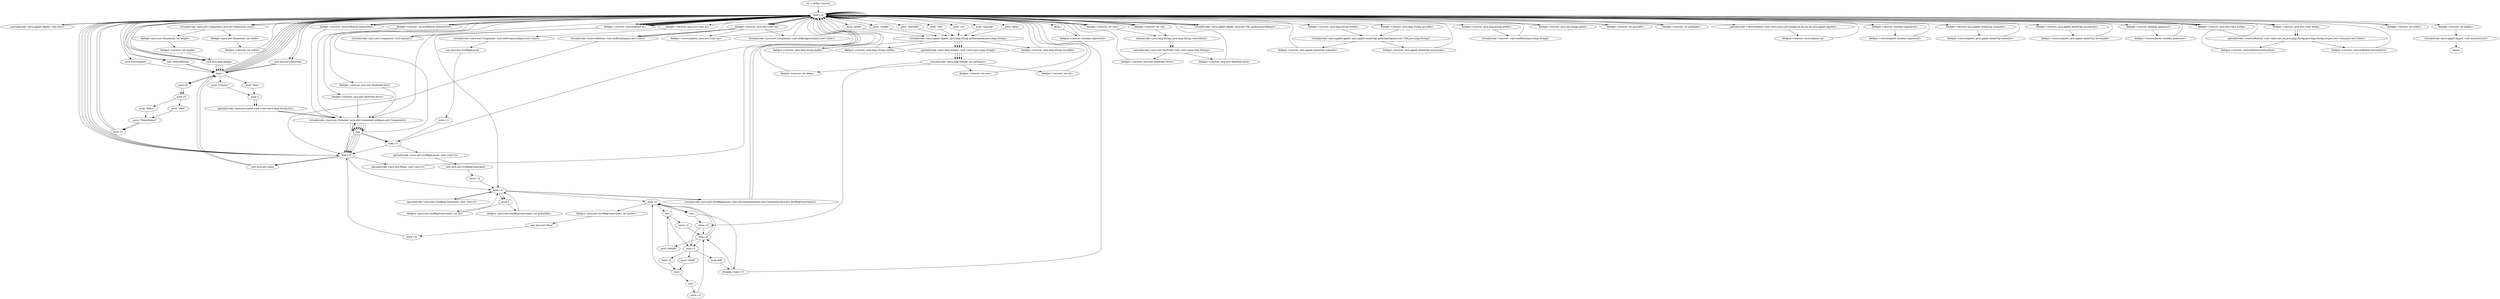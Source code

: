 digraph "" {
    "r0 := @this: recover"
    "load.r r0"
    "r0 := @this: recover"->"load.r r0";
    "specialinvoke <java.applet.Applet: void init()>"
    "load.r r0"->"specialinvoke <java.applet.Applet: void init()>";
    "specialinvoke <java.applet.Applet: void init()>"->"load.r r0";
    "load.r r0"->"load.r r0";
    "virtualinvoke <java.awt.Component: java.awt.Dimension size()>"
    "load.r r0"->"virtualinvoke <java.awt.Component: java.awt.Dimension size()>";
    "fieldget <java.awt.Dimension: int width>"
    "virtualinvoke <java.awt.Component: java.awt.Dimension size()>"->"fieldget <java.awt.Dimension: int width>";
    "fieldput <recover: int width>"
    "fieldget <java.awt.Dimension: int width>"->"fieldput <recover: int width>";
    "fieldput <recover: int width>"->"load.r r0";
    "load.r r0"->"load.r r0";
    "load.r r0"->"virtualinvoke <java.awt.Component: java.awt.Dimension size()>";
    "fieldget <java.awt.Dimension: int height>"
    "virtualinvoke <java.awt.Component: java.awt.Dimension size()>"->"fieldget <java.awt.Dimension: int height>";
    "fieldput <recover: int height>"
    "fieldget <java.awt.Dimension: int height>"->"fieldput <recover: int height>";
    "new java.lang.Integer"
    "fieldput <recover: int height>"->"new java.lang.Integer";
    "dup1.r"
    "new java.lang.Integer"->"dup1.r";
    "dup1.r"->"load.r r0";
    "push \"regcode\""
    "load.r r0"->"push \"regcode\"";
    "virtualinvoke <java.applet.Applet: java.lang.String getParameter(java.lang.String)>"
    "push \"regcode\""->"virtualinvoke <java.applet.Applet: java.lang.String getParameter(java.lang.String)>";
    "specialinvoke <java.lang.Integer: void <init>(java.lang.String)>"
    "virtualinvoke <java.applet.Applet: java.lang.String getParameter(java.lang.String)>"->"specialinvoke <java.lang.Integer: void <init>(java.lang.String)>";
    "virtualinvoke <java.lang.Integer: int intValue()>"
    "specialinvoke <java.lang.Integer: void <init>(java.lang.String)>"->"virtualinvoke <java.lang.Integer: int intValue()>";
    "store.i i0"
    "virtualinvoke <java.lang.Integer: int intValue()>"->"store.i i0";
    "load.i i0"
    "store.i i0"->"load.i i0";
    "push 100000"
    "load.i i0"->"push 100000";
    "div.i"
    "push 100000"->"div.i";
    "store.i i1"
    "div.i"->"store.i i1";
    "store.i i1"->"load.i i0";
    "push 10"
    "load.i i0"->"push 10";
    "push 10"->"div.i";
    "load.i i1"
    "div.i"->"load.i i1";
    "push 10000"
    "load.i i1"->"push 10000";
    "mul.i"
    "push 10000"->"mul.i";
    "sub.i"
    "mul.i"->"sub.i";
    "store.i i2"
    "sub.i"->"store.i i2";
    "store.i i2"->"load.i i0";
    "load.i i0"->"push 10";
    "rem.i"
    "push 10"->"rem.i";
    "rem.i"->"store.i i0";
    "store.i i0"->"load.i i1";
    "push 808"
    "load.i i1"->"push 808";
    "ifcmpne.i load.r r0"
    "push 808"->"ifcmpne.i load.r r0";
    "ifcmpne.i load.r r0"->"load.i i0";
    "load.i i0"->"load.i i1";
    "load.i i2"
    "load.i i1"->"load.i i2";
    "load.i i2"->"mul.i";
    "mul.i"->"push 10";
    "push 10"->"rem.i";
    "rem.i"->"ifcmpne.i load.r r0";
    "ifcmpne.i load.r r0"->"load.r r0";
    "push 1"
    "load.r r0"->"push 1";
    "fieldput <recover: boolean registered>"
    "push 1"->"fieldput <recover: boolean registered>";
    "fieldput <recover: boolean registered>"->"load.r r0";
    "load.r r0"->"new java.lang.Integer";
    "new java.lang.Integer"->"dup1.r";
    "dup1.r"->"load.r r0";
    "push \"delay\""
    "load.r r0"->"push \"delay\"";
    "push \"delay\""->"virtualinvoke <java.applet.Applet: java.lang.String getParameter(java.lang.String)>";
    "virtualinvoke <java.applet.Applet: java.lang.String getParameter(java.lang.String)>"->"specialinvoke <java.lang.Integer: void <init>(java.lang.String)>";
    "specialinvoke <java.lang.Integer: void <init>(java.lang.String)>"->"virtualinvoke <java.lang.Integer: int intValue()>";
    "fieldput <recover: int delay>"
    "virtualinvoke <java.lang.Integer: int intValue()>"->"fieldput <recover: int delay>";
    "fieldput <recover: int delay>"->"load.r r0";
    "load.r r0"->"load.r r0";
    "push \"photo\""
    "load.r r0"->"push \"photo\"";
    "push \"photo\""->"virtualinvoke <java.applet.Applet: java.lang.String getParameter(java.lang.String)>";
    "fieldput <recover: java.lang.String picfile>"
    "virtualinvoke <java.applet.Applet: java.lang.String getParameter(java.lang.String)>"->"fieldput <recover: java.lang.String picfile>";
    "fieldput <recover: java.lang.String picfile>"->"load.r r0";
    "load.r r0"->"load.r r0";
    "push \"winfile\""
    "load.r r0"->"push \"winfile\"";
    "push \"winfile\""->"virtualinvoke <java.applet.Applet: java.lang.String getParameter(java.lang.String)>";
    "fieldput <recover: java.lang.String winfile>"
    "virtualinvoke <java.applet.Applet: java.lang.String getParameter(java.lang.String)>"->"fieldput <recover: java.lang.String winfile>";
    "fieldput <recover: java.lang.String winfile>"->"load.r r0";
    "load.r r0"->"load.r r0";
    "push \"movefile\""
    "load.r r0"->"push \"movefile\"";
    "push \"movefile\""->"virtualinvoke <java.applet.Applet: java.lang.String getParameter(java.lang.String)>";
    "fieldput <recover: java.lang.String movefile>"
    "virtualinvoke <java.applet.Applet: java.lang.String getParameter(java.lang.String)>"->"fieldput <recover: java.lang.String movefile>";
    "fieldput <recover: java.lang.String movefile>"->"load.r r0";
    "load.r r0"->"new java.lang.Integer";
    "new java.lang.Integer"->"dup1.r";
    "dup1.r"->"load.r r0";
    "push \"row\""
    "load.r r0"->"push \"row\"";
    "push \"row\""->"virtualinvoke <java.applet.Applet: java.lang.String getParameter(java.lang.String)>";
    "virtualinvoke <java.applet.Applet: java.lang.String getParameter(java.lang.String)>"->"specialinvoke <java.lang.Integer: void <init>(java.lang.String)>";
    "specialinvoke <java.lang.Integer: void <init>(java.lang.String)>"->"virtualinvoke <java.lang.Integer: int intValue()>";
    "fieldput <recover: int row>"
    "virtualinvoke <java.lang.Integer: int intValue()>"->"fieldput <recover: int row>";
    "fieldput <recover: int row>"->"load.r r0";
    "load.r r0"->"new java.lang.Integer";
    "new java.lang.Integer"->"dup1.r";
    "dup1.r"->"load.r r0";
    "push \"col\""
    "load.r r0"->"push \"col\"";
    "push \"col\""->"virtualinvoke <java.applet.Applet: java.lang.String getParameter(java.lang.String)>";
    "virtualinvoke <java.applet.Applet: java.lang.String getParameter(java.lang.String)>"->"specialinvoke <java.lang.Integer: void <init>(java.lang.String)>";
    "specialinvoke <java.lang.Integer: void <init>(java.lang.String)>"->"virtualinvoke <java.lang.Integer: int intValue()>";
    "fieldput <recover: int col>"
    "virtualinvoke <java.lang.Integer: int intValue()>"->"fieldput <recover: int col>";
    "fieldput <recover: int col>"->"load.r r0";
    "new java.awt.TextField"
    "load.r r0"->"new java.awt.TextField";
    "new java.awt.TextField"->"dup1.r";
    "dup1.r"->"load.r r0";
    "fieldget <recover: int row>"
    "load.r r0"->"fieldget <recover: int row>";
    "staticinvoke <java.lang.String: java.lang.String valueOf(int)>"
    "fieldget <recover: int row>"->"staticinvoke <java.lang.String: java.lang.String valueOf(int)>";
    "specialinvoke <java.awt.TextField: void <init>(java.lang.String)>"
    "staticinvoke <java.lang.String: java.lang.String valueOf(int)>"->"specialinvoke <java.awt.TextField: void <init>(java.lang.String)>";
    "fieldput <recover: java.awt.TextField tfrow>"
    "specialinvoke <java.awt.TextField: void <init>(java.lang.String)>"->"fieldput <recover: java.awt.TextField tfrow>";
    "fieldput <recover: java.awt.TextField tfrow>"->"load.r r0";
    "load.r r0"->"new java.awt.TextField";
    "new java.awt.TextField"->"dup1.r";
    "dup1.r"->"load.r r0";
    "fieldget <recover: int col>"
    "load.r r0"->"fieldget <recover: int col>";
    "fieldget <recover: int col>"->"staticinvoke <java.lang.String: java.lang.String valueOf(int)>";
    "staticinvoke <java.lang.String: java.lang.String valueOf(int)>"->"specialinvoke <java.awt.TextField: void <init>(java.lang.String)>";
    "fieldput <recover: java.awt.TextField tfcol>"
    "specialinvoke <java.awt.TextField: void <init>(java.lang.String)>"->"fieldput <recover: java.awt.TextField tfcol>";
    "fieldput <recover: java.awt.TextField tfcol>"->"load.r r0";
    "load.r r0"->"load.r r0";
    "load.r r0"->"load.r r0";
    "virtualinvoke <java.applet.Applet: java.net.URL getDocumentBase()>"
    "load.r r0"->"virtualinvoke <java.applet.Applet: java.net.URL getDocumentBase()>";
    "virtualinvoke <java.applet.Applet: java.net.URL getDocumentBase()>"->"load.r r0";
    "fieldget <recover: java.lang.String winfile>"
    "load.r r0"->"fieldget <recover: java.lang.String winfile>";
    "virtualinvoke <java.applet.Applet: java.applet.AudioClip getAudioClip(java.net.URL,java.lang.String)>"
    "fieldget <recover: java.lang.String winfile>"->"virtualinvoke <java.applet.Applet: java.applet.AudioClip getAudioClip(java.net.URL,java.lang.String)>";
    "fieldput <recover: java.applet.AudioClip winaudio>"
    "virtualinvoke <java.applet.Applet: java.applet.AudioClip getAudioClip(java.net.URL,java.lang.String)>"->"fieldput <recover: java.applet.AudioClip winaudio>";
    "fieldput <recover: java.applet.AudioClip winaudio>"->"load.r r0";
    "load.r r0"->"load.r r0";
    "load.r r0"->"load.r r0";
    "load.r r0"->"virtualinvoke <java.applet.Applet: java.net.URL getDocumentBase()>";
    "virtualinvoke <java.applet.Applet: java.net.URL getDocumentBase()>"->"load.r r0";
    "fieldget <recover: java.lang.String movefile>"
    "load.r r0"->"fieldget <recover: java.lang.String movefile>";
    "fieldget <recover: java.lang.String movefile>"->"virtualinvoke <java.applet.Applet: java.applet.AudioClip getAudioClip(java.net.URL,java.lang.String)>";
    "fieldput <recover: java.applet.AudioClip moveaudio>"
    "virtualinvoke <java.applet.Applet: java.applet.AudioClip getAudioClip(java.net.URL,java.lang.String)>"->"fieldput <recover: java.applet.AudioClip moveaudio>";
    "fieldput <recover: java.applet.AudioClip moveaudio>"->"load.r r0";
    "load.r r0"->"load.r r0";
    "fieldget <recover: java.lang.String picfile>"
    "load.r r0"->"fieldget <recover: java.lang.String picfile>";
    "virtualinvoke <recover: void readPhoto(java.lang.String)>"
    "fieldget <recover: java.lang.String picfile>"->"virtualinvoke <recover: void readPhoto(java.lang.String)>";
    "virtualinvoke <recover: void readPhoto(java.lang.String)>"->"load.r r0";
    "new recoverphoto"
    "load.r r0"->"new recoverphoto";
    "new recoverphoto"->"dup1.r";
    "dup1.r"->"load.r r0";
    "fieldget <recover: java.awt.Image photo>"
    "load.r r0"->"fieldget <recover: java.awt.Image photo>";
    "fieldget <recover: java.awt.Image photo>"->"load.r r0";
    "fieldget <recover: int picwidth>"
    "load.r r0"->"fieldget <recover: int picwidth>";
    "fieldget <recover: int picwidth>"->"load.r r0";
    "fieldget <recover: int picheight>"
    "load.r r0"->"fieldget <recover: int picheight>";
    "fieldget <recover: int picheight>"->"load.r r0";
    "load.r r0"->"fieldget <recover: int row>";
    "fieldget <recover: int row>"->"load.r r0";
    "load.r r0"->"fieldget <recover: int col>";
    "fieldget <recover: int col>"->"load.r r0";
    "specialinvoke <recoverphoto: void <init>(java.awt.Image,int,int,int,int,java.applet.Applet)>"
    "load.r r0"->"specialinvoke <recoverphoto: void <init>(java.awt.Image,int,int,int,int,java.applet.Applet)>";
    "fieldput <recover: recoverphoto rp>"
    "specialinvoke <recoverphoto: void <init>(java.awt.Image,int,int,int,int,java.applet.Applet)>"->"fieldput <recover: recoverphoto rp>";
    "fieldput <recover: recoverphoto rp>"->"load.r r0";
    "fieldget <recover: recoverphoto rp>"
    "load.r r0"->"fieldget <recover: recoverphoto rp>";
    "fieldget <recover: recoverphoto rp>"->"load.r r0";
    "fieldget <recover: boolean registered>"
    "load.r r0"->"fieldget <recover: boolean registered>";
    "fieldput <recoverphoto: boolean registered>"
    "fieldget <recover: boolean registered>"->"fieldput <recoverphoto: boolean registered>";
    "fieldput <recoverphoto: boolean registered>"->"load.r r0";
    "load.r r0"->"fieldget <recover: recoverphoto rp>";
    "fieldget <recover: recoverphoto rp>"->"load.r r0";
    "fieldget <recover: java.awt.Color bg>"
    "load.r r0"->"fieldget <recover: java.awt.Color bg>";
    "fieldput <recoverphoto: java.awt.Color bg>"
    "fieldget <recover: java.awt.Color bg>"->"fieldput <recoverphoto: java.awt.Color bg>";
    "fieldput <recoverphoto: java.awt.Color bg>"->"load.r r0";
    "load.r r0"->"fieldget <recover: recoverphoto rp>";
    "fieldget <recover: recoverphoto rp>"->"load.r r0";
    "fieldget <recover: java.applet.AudioClip winaudio>"
    "load.r r0"->"fieldget <recover: java.applet.AudioClip winaudio>";
    "fieldput <recoverphoto: java.applet.AudioClip winaudio>"
    "fieldget <recover: java.applet.AudioClip winaudio>"->"fieldput <recoverphoto: java.applet.AudioClip winaudio>";
    "fieldput <recoverphoto: java.applet.AudioClip winaudio>"->"load.r r0";
    "load.r r0"->"fieldget <recover: recoverphoto rp>";
    "fieldget <recover: recoverphoto rp>"->"load.r r0";
    "fieldget <recover: java.applet.AudioClip moveaudio>"
    "load.r r0"->"fieldget <recover: java.applet.AudioClip moveaudio>";
    "fieldput <recoverphoto: java.applet.AudioClip moveaudio>"
    "fieldget <recover: java.applet.AudioClip moveaudio>"->"fieldput <recoverphoto: java.applet.AudioClip moveaudio>";
    "fieldput <recoverphoto: java.applet.AudioClip moveaudio>"->"load.r r0";
    "load.r r0"->"fieldget <recover: recoverphoto rp>";
    "fieldget <recover: recoverphoto rp>"->"load.r r0";
    "fieldget <recover: boolean gameover>"
    "load.r r0"->"fieldget <recover: boolean gameover>";
    "fieldput <recoverphoto: boolean gameover>"
    "fieldget <recover: boolean gameover>"->"fieldput <recoverphoto: boolean gameover>";
    "fieldput <recoverphoto: boolean gameover>"->"load.r r0";
    "load.r r0"->"fieldget <recover: recoverphoto rp>";
    "virtualinvoke <java.awt.Component: void repaint()>"
    "fieldget <recover: recoverphoto rp>"->"virtualinvoke <java.awt.Component: void repaint()>";
    "virtualinvoke <java.awt.Component: void repaint()>"->"load.r r0";
    "load.r r0"->"load.r r0";
    "load.r r0"->"fieldget <recover: java.awt.Color bg>";
    "virtualinvoke <java.awt.Component: void setBackground(java.awt.Color)>"
    "fieldget <recover: java.awt.Color bg>"->"virtualinvoke <java.awt.Component: void setBackground(java.awt.Color)>";
    "virtualinvoke <java.awt.Component: void setBackground(java.awt.Color)>"->"load.r r0";
    "load.r r0"->"load.r r0";
    "fieldget <recover: java.awt.Color fg>"
    "load.r r0"->"fieldget <recover: java.awt.Color fg>";
    "virtualinvoke <java.awt.Component: void setForeground(java.awt.Color)>"
    "fieldget <recover: java.awt.Color fg>"->"virtualinvoke <java.awt.Component: void setForeground(java.awt.Color)>";
    "new java.awt.GridBagLayout"
    "virtualinvoke <java.awt.Component: void setForeground(java.awt.Color)>"->"new java.awt.GridBagLayout";
    "store.r i1"
    "new java.awt.GridBagLayout"->"store.r i1";
    "load.r i1"
    "store.r i1"->"load.r i1";
    "specialinvoke <java.awt.GridBagLayout: void <init>()>"
    "load.r i1"->"specialinvoke <java.awt.GridBagLayout: void <init>()>";
    "new java.awt.GridBagConstraints"
    "specialinvoke <java.awt.GridBagLayout: void <init>()>"->"new java.awt.GridBagConstraints";
    "store.r i2"
    "new java.awt.GridBagConstraints"->"store.r i2";
    "load.r i2"
    "store.r i2"->"load.r i2";
    "specialinvoke <java.awt.GridBagConstraints: void <init>()>"
    "load.r i2"->"specialinvoke <java.awt.GridBagConstraints: void <init>()>";
    "specialinvoke <java.awt.GridBagConstraints: void <init>()>"->"load.r i2";
    "push 0"
    "load.r i2"->"push 0";
    "fieldput <java.awt.GridBagConstraints: int fill>"
    "push 0"->"fieldput <java.awt.GridBagConstraints: int fill>";
    "fieldput <java.awt.GridBagConstraints: int fill>"->"load.r i2";
    "load.r i2"->"push 0";
    "fieldput <java.awt.GridBagConstraints: int gridwidth>"
    "push 0"->"fieldput <java.awt.GridBagConstraints: int gridwidth>";
    "fieldput <java.awt.GridBagConstraints: int gridwidth>"->"load.r i2";
    "load.r i2"->"push 10";
    "fieldput <java.awt.GridBagConstraints: int anchor>"
    "push 10"->"fieldput <java.awt.GridBagConstraints: int anchor>";
    "new java.awt.Panel"
    "fieldput <java.awt.GridBagConstraints: int anchor>"->"new java.awt.Panel";
    "store.r i0"
    "new java.awt.Panel"->"store.r i0";
    "load.r i0"
    "store.r i0"->"load.r i0";
    "specialinvoke <java.awt.Panel: void <init>()>"
    "load.r i0"->"specialinvoke <java.awt.Panel: void <init>()>";
    "specialinvoke <java.awt.Panel: void <init>()>"->"load.r r0";
    "new recoverButton"
    "load.r r0"->"new recoverButton";
    "new recoverButton"->"dup1.r";
    "push 50"
    "dup1.r"->"push 50";
    "push 25"
    "push 50"->"push 25";
    "push \"New\""
    "push 25"->"push \"New\"";
    "push \"TimesRoman\""
    "push \"New\""->"push \"TimesRoman\"";
    "push 12"
    "push \"TimesRoman\""->"push 12";
    "push 12"->"load.r r0";
    "fieldget <recover: java.awt.Color butbg>"
    "load.r r0"->"fieldget <recover: java.awt.Color butbg>";
    "fieldget <recover: java.awt.Color butbg>"->"load.r r0";
    "fieldget <recover: java.awt.Color butfg>"
    "load.r r0"->"fieldget <recover: java.awt.Color butfg>";
    "specialinvoke <recoverButton: void <init>(int,int,java.lang.String,java.lang.String,int,java.awt.Color,java.awt.Color)>"
    "fieldget <recover: java.awt.Color butfg>"->"specialinvoke <recoverButton: void <init>(int,int,java.lang.String,java.lang.String,int,java.awt.Color,java.awt.Color)>";
    "fieldput <recover: recoverButton buttonNew>"
    "specialinvoke <recoverButton: void <init>(int,int,java.lang.String,java.lang.String,int,java.awt.Color,java.awt.Color)>"->"fieldput <recover: recoverButton buttonNew>";
    "fieldput <recover: recoverButton buttonNew>"->"load.r r0";
    "fieldget <recover: recoverButton buttonNew>"
    "load.r r0"->"fieldget <recover: recoverButton buttonNew>";
    "fieldget <recover: recoverButton buttonNew>"->"load.r r0";
    "load.r r0"->"fieldget <recover: java.awt.Color bg>";
    "virtualinvoke <recoverButton: void setBGmain(java.awt.Color)>"
    "fieldget <recover: java.awt.Color bg>"->"virtualinvoke <recoverButton: void setBGmain(java.awt.Color)>";
    "virtualinvoke <recoverButton: void setBGmain(java.awt.Color)>"->"load.r r0";
    "load.r r0"->"new recoverButton";
    "new recoverButton"->"dup1.r";
    "dup1.r"->"push 50";
    "push 50"->"push 25";
    "push \"Solve\""
    "push 25"->"push \"Solve\"";
    "push \"Solve\""->"push \"TimesRoman\"";
    "push \"TimesRoman\""->"push 12";
    "push 12"->"load.r r0";
    "load.r r0"->"fieldget <recover: java.awt.Color butbg>";
    "fieldget <recover: java.awt.Color butbg>"->"load.r r0";
    "load.r r0"->"fieldget <recover: java.awt.Color butfg>";
    "fieldget <recover: java.awt.Color butfg>"->"specialinvoke <recoverButton: void <init>(int,int,java.lang.String,java.lang.String,int,java.awt.Color,java.awt.Color)>";
    "fieldput <recover: recoverButton buttonSolve>"
    "specialinvoke <recoverButton: void <init>(int,int,java.lang.String,java.lang.String,int,java.awt.Color,java.awt.Color)>"->"fieldput <recover: recoverButton buttonSolve>";
    "fieldput <recover: recoverButton buttonSolve>"->"load.r r0";
    "fieldget <recover: recoverButton buttonSolve>"
    "load.r r0"->"fieldget <recover: recoverButton buttonSolve>";
    "fieldget <recover: recoverButton buttonSolve>"->"load.r r0";
    "load.r r0"->"fieldget <recover: java.awt.Color bg>";
    "fieldget <recover: java.awt.Color bg>"->"virtualinvoke <recoverButton: void setBGmain(java.awt.Color)>";
    "virtualinvoke <recoverButton: void setBGmain(java.awt.Color)>"->"load.r i0";
    "load.r i0"->"load.r r0";
    "load.r r0"->"fieldget <recover: recoverButton buttonNew>";
    "virtualinvoke <java.awt.Container: java.awt.Component add(java.awt.Component)>"
    "fieldget <recover: recoverButton buttonNew>"->"virtualinvoke <java.awt.Container: java.awt.Component add(java.awt.Component)>";
    "pop"
    "virtualinvoke <java.awt.Container: java.awt.Component add(java.awt.Component)>"->"pop";
    "pop"->"load.r i0";
    "load.r i0"->"load.r r0";
    "load.r r0"->"fieldget <recover: recoverButton buttonSolve>";
    "fieldget <recover: recoverButton buttonSolve>"->"virtualinvoke <java.awt.Container: java.awt.Component add(java.awt.Component)>";
    "virtualinvoke <java.awt.Container: java.awt.Component add(java.awt.Component)>"->"pop";
    "pop"->"load.r i0";
    "new java.awt.Label"
    "load.r i0"->"new java.awt.Label";
    "new java.awt.Label"->"dup1.r";
    "push \"Row:\""
    "dup1.r"->"push \"Row:\"";
    "push 2"
    "push \"Row:\""->"push 2";
    "specialinvoke <java.awt.Label: void <init>(java.lang.String,int)>"
    "push 2"->"specialinvoke <java.awt.Label: void <init>(java.lang.String,int)>";
    "specialinvoke <java.awt.Label: void <init>(java.lang.String,int)>"->"virtualinvoke <java.awt.Container: java.awt.Component add(java.awt.Component)>";
    "virtualinvoke <java.awt.Container: java.awt.Component add(java.awt.Component)>"->"pop";
    "pop"->"load.r i0";
    "load.r i0"->"load.r r0";
    "fieldget <recover: java.awt.TextField tfrow>"
    "load.r r0"->"fieldget <recover: java.awt.TextField tfrow>";
    "fieldget <recover: java.awt.TextField tfrow>"->"virtualinvoke <java.awt.Container: java.awt.Component add(java.awt.Component)>";
    "virtualinvoke <java.awt.Container: java.awt.Component add(java.awt.Component)>"->"pop";
    "pop"->"load.r i0";
    "load.r i0"->"new java.awt.Label";
    "new java.awt.Label"->"dup1.r";
    "push \"Column:\""
    "dup1.r"->"push \"Column:\"";
    "push \"Column:\""->"push 2";
    "push 2"->"specialinvoke <java.awt.Label: void <init>(java.lang.String,int)>";
    "specialinvoke <java.awt.Label: void <init>(java.lang.String,int)>"->"virtualinvoke <java.awt.Container: java.awt.Component add(java.awt.Component)>";
    "virtualinvoke <java.awt.Container: java.awt.Component add(java.awt.Component)>"->"pop";
    "pop"->"load.r i0";
    "load.r i0"->"load.r r0";
    "fieldget <recover: java.awt.TextField tfcol>"
    "load.r r0"->"fieldget <recover: java.awt.TextField tfcol>";
    "fieldget <recover: java.awt.TextField tfcol>"->"virtualinvoke <java.awt.Container: java.awt.Component add(java.awt.Component)>";
    "virtualinvoke <java.awt.Container: java.awt.Component add(java.awt.Component)>"->"pop";
    "pop"->"load.r i1";
    "load.r i1"->"load.r r0";
    "load.r r0"->"fieldget <recover: recoverphoto rp>";
    "fieldget <recover: recoverphoto rp>"->"load.r i2";
    "virtualinvoke <java.awt.GridBagLayout: void setConstraints(java.awt.Component,java.awt.GridBagConstraints)>"
    "load.r i2"->"virtualinvoke <java.awt.GridBagLayout: void setConstraints(java.awt.Component,java.awt.GridBagConstraints)>";
    "virtualinvoke <java.awt.GridBagLayout: void setConstraints(java.awt.Component,java.awt.GridBagConstraints)>"->"load.r r0";
    "load.r r0"->"load.r r0";
    "load.r r0"->"fieldget <recover: recoverphoto rp>";
    "fieldget <recover: recoverphoto rp>"->"virtualinvoke <java.awt.Container: java.awt.Component add(java.awt.Component)>";
    "virtualinvoke <java.awt.Container: java.awt.Component add(java.awt.Component)>"->"pop";
    "pop"->"load.r i1";
    "load.r i1"->"load.r i0";
    "load.r i0"->"load.r i2";
    "load.r i2"->"virtualinvoke <java.awt.GridBagLayout: void setConstraints(java.awt.Component,java.awt.GridBagConstraints)>";
    "virtualinvoke <java.awt.GridBagLayout: void setConstraints(java.awt.Component,java.awt.GridBagConstraints)>"->"load.r r0";
    "load.r r0"->"load.r i0";
    "load.r i0"->"virtualinvoke <java.awt.Container: java.awt.Component add(java.awt.Component)>";
    "virtualinvoke <java.awt.Container: java.awt.Component add(java.awt.Component)>"->"pop";
    "pop"->"load.r r0";
    "load.r r0"->"load.r r0";
    "fieldget <recover: int width>"
    "load.r r0"->"fieldget <recover: int width>";
    "fieldget <recover: int width>"->"load.r r0";
    "fieldget <recover: int height>"
    "load.r r0"->"fieldget <recover: int height>";
    "virtualinvoke <java.applet.Applet: void resize(int,int)>"
    "fieldget <recover: int height>"->"virtualinvoke <java.applet.Applet: void resize(int,int)>";
    "return"
    "virtualinvoke <java.applet.Applet: void resize(int,int)>"->"return";
}
